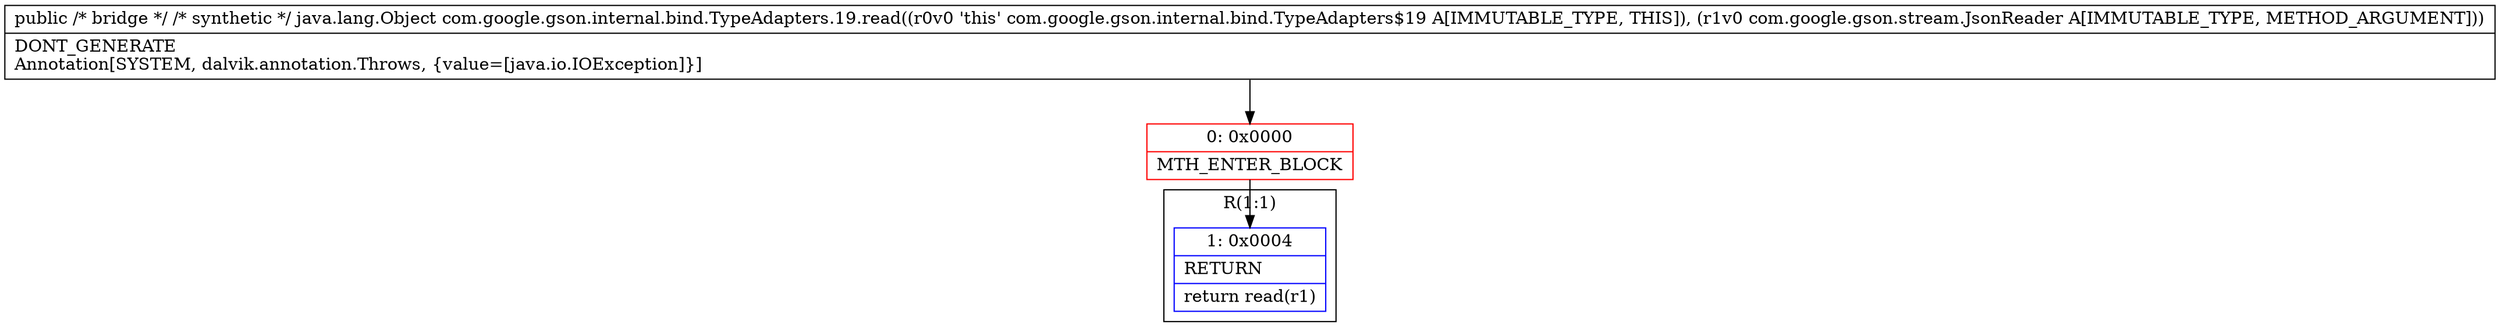 digraph "CFG forcom.google.gson.internal.bind.TypeAdapters.19.read(Lcom\/google\/gson\/stream\/JsonReader;)Ljava\/lang\/Object;" {
subgraph cluster_Region_335874857 {
label = "R(1:1)";
node [shape=record,color=blue];
Node_1 [shape=record,label="{1\:\ 0x0004|RETURN\l|return read(r1)\l}"];
}
Node_0 [shape=record,color=red,label="{0\:\ 0x0000|MTH_ENTER_BLOCK\l}"];
MethodNode[shape=record,label="{public \/* bridge *\/ \/* synthetic *\/ java.lang.Object com.google.gson.internal.bind.TypeAdapters.19.read((r0v0 'this' com.google.gson.internal.bind.TypeAdapters$19 A[IMMUTABLE_TYPE, THIS]), (r1v0 com.google.gson.stream.JsonReader A[IMMUTABLE_TYPE, METHOD_ARGUMENT]))  | DONT_GENERATE\lAnnotation[SYSTEM, dalvik.annotation.Throws, \{value=[java.io.IOException]\}]\l}"];
MethodNode -> Node_0;
Node_0 -> Node_1;
}

